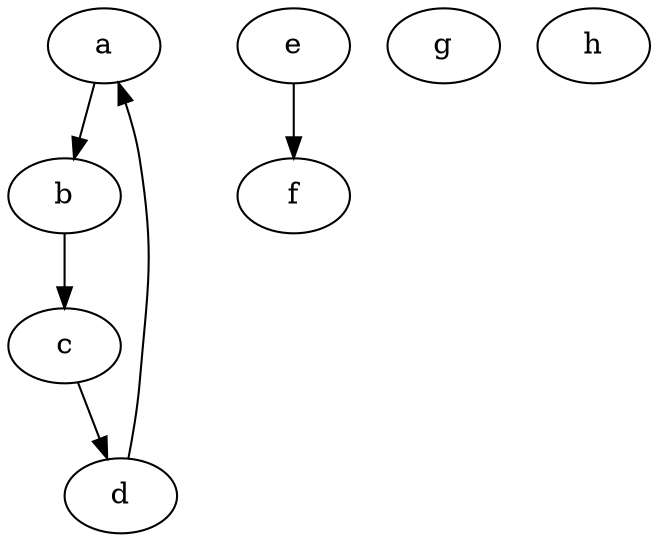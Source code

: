 strict digraph G {
  a;
  b;
  c;
  d;
  f;
  e;
  g;
  h;
  a -> b;
  b -> c;
  c -> d;
  d -> a;
  e -> f;
}
